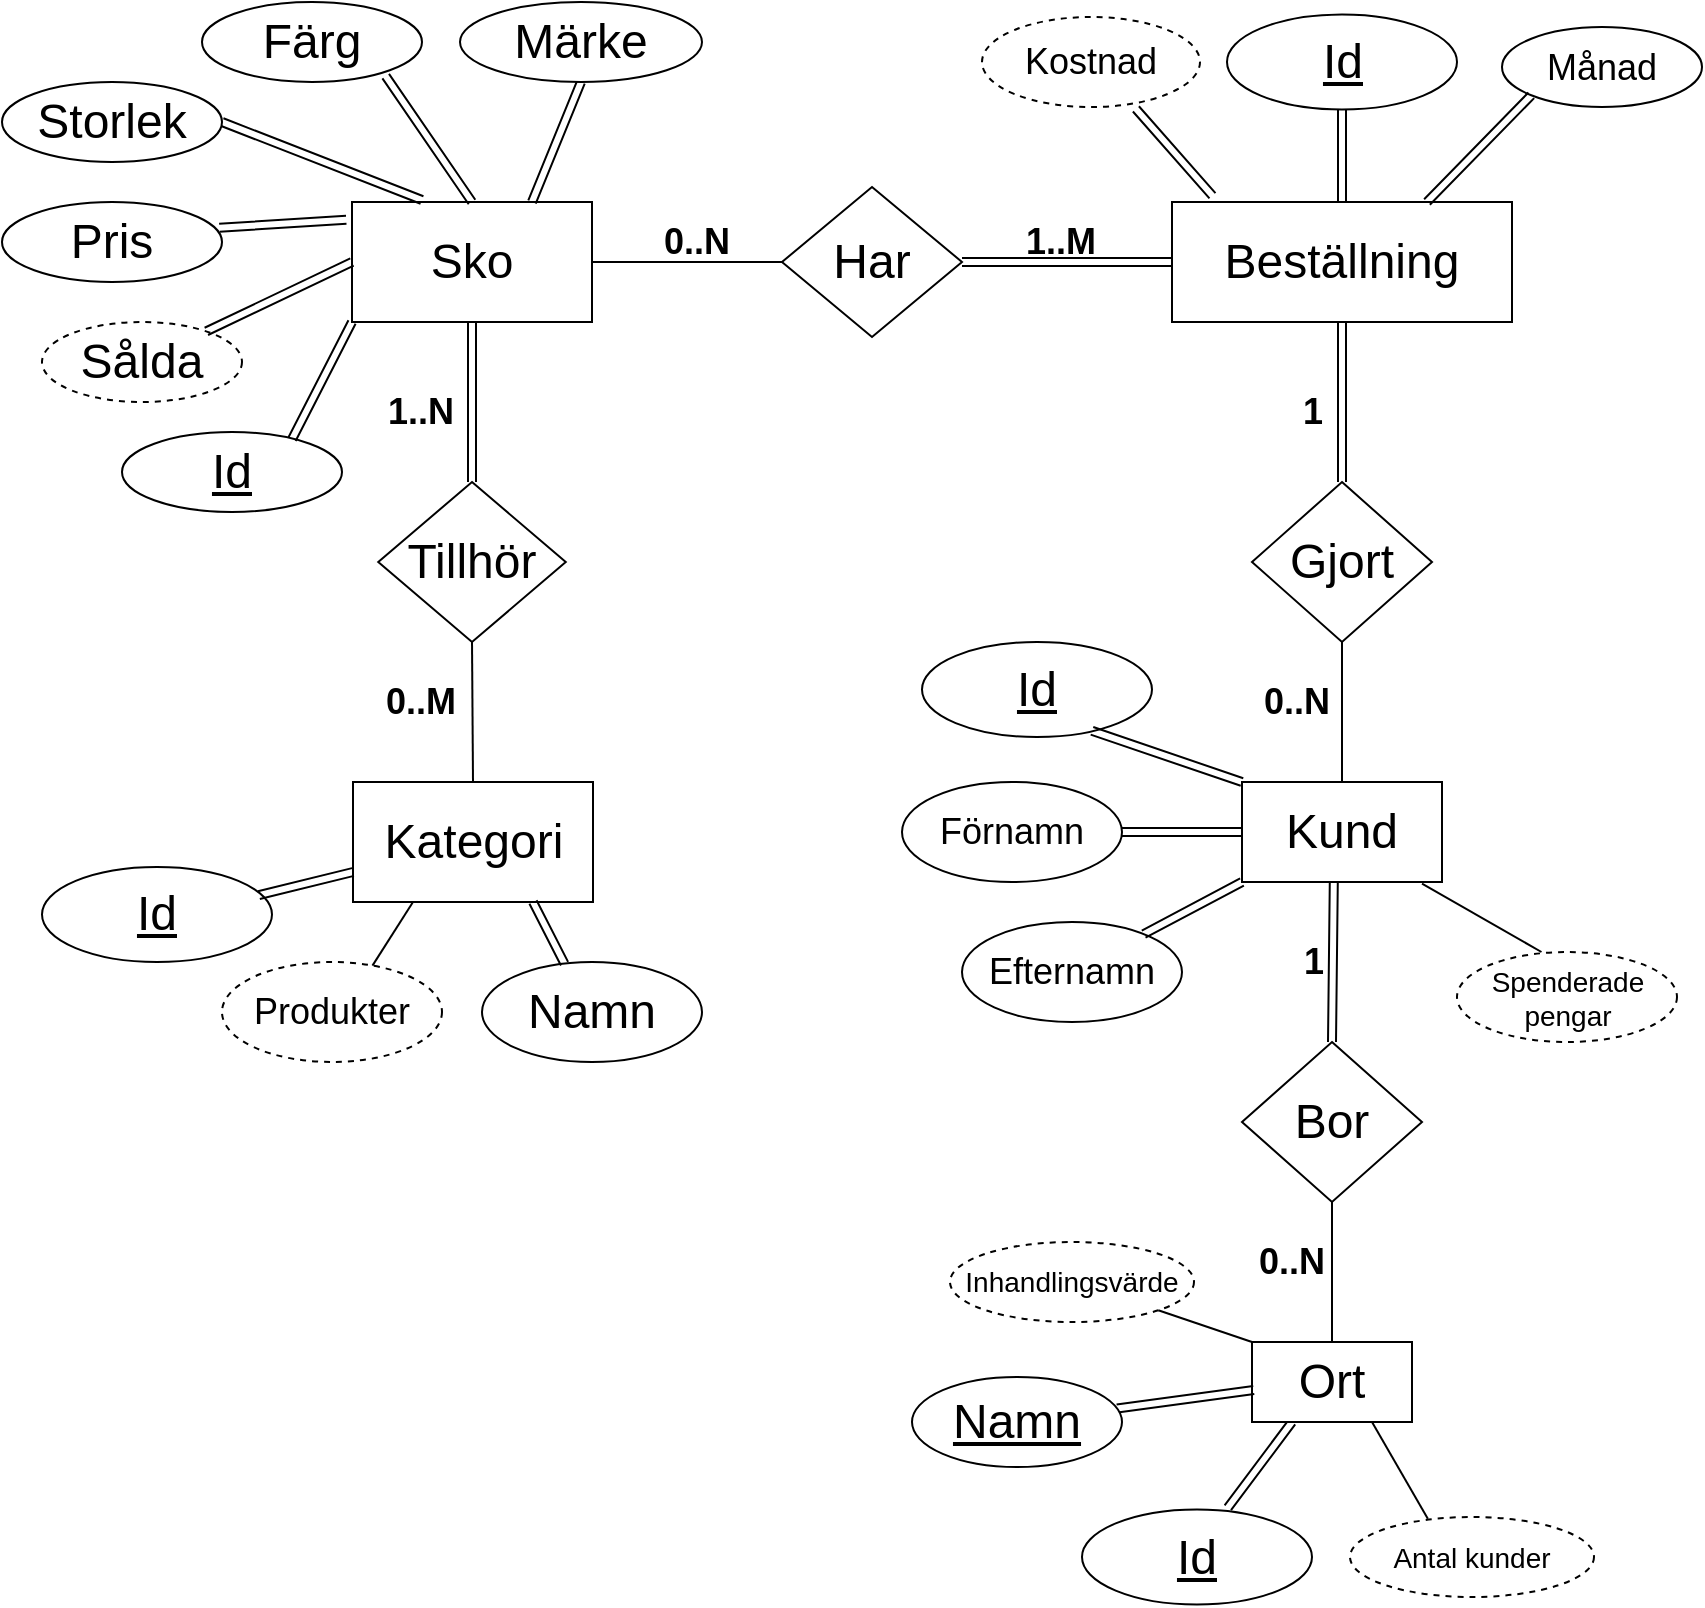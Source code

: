 <mxfile version="14.4.3" type="github">
  <diagram id="R2lEEEUBdFMjLlhIrx00" name="Page-1">
    <mxGraphModel dx="1172" dy="1155" grid="1" gridSize="10" guides="1" tooltips="1" connect="1" arrows="1" fold="1" page="1" pageScale="1" pageWidth="850" pageHeight="1100" math="0" shadow="0" extFonts="Permanent Marker^https://fonts.googleapis.com/css?family=Permanent+Marker">
      <root>
        <mxCell id="0" />
        <mxCell id="1" parent="0" />
        <mxCell id="O-Rrw1qbXzoUmUECSiZ4-1" style="rounded=0;orthogonalLoop=1;jettySize=auto;html=1;exitX=0.5;exitY=1;exitDx=0;exitDy=0;entryX=0.5;entryY=0;entryDx=0;entryDy=0;shape=link;" parent="1" source="O-Rrw1qbXzoUmUECSiZ4-2" target="O-Rrw1qbXzoUmUECSiZ4-3" edge="1">
          <mxGeometry relative="1" as="geometry" />
        </mxCell>
        <mxCell id="O-Rrw1qbXzoUmUECSiZ4-2" value="&lt;font style=&quot;font-size: 24px&quot;&gt;Sko&lt;/font&gt;" style="rounded=0;whiteSpace=wrap;html=1;" parent="1" vertex="1">
          <mxGeometry x="1025" y="100" width="120" height="60" as="geometry" />
        </mxCell>
        <mxCell id="O-Rrw1qbXzoUmUECSiZ4-3" value="&lt;font style=&quot;font-size: 24px&quot;&gt;Tillhör&lt;/font&gt;" style="rhombus;whiteSpace=wrap;html=1;" parent="1" vertex="1">
          <mxGeometry x="1038.13" y="240" width="93.75" height="80" as="geometry" />
        </mxCell>
        <mxCell id="O-Rrw1qbXzoUmUECSiZ4-5" value="&lt;font style=&quot;font-size: 24px&quot;&gt;Kategori&lt;/font&gt;" style="rounded=0;whiteSpace=wrap;html=1;" parent="1" vertex="1">
          <mxGeometry x="1025.5" y="390" width="120" height="60" as="geometry" />
        </mxCell>
        <mxCell id="O-Rrw1qbXzoUmUECSiZ4-6" value="" style="endArrow=none;html=1;entryX=0.5;entryY=1;entryDx=0;entryDy=0;exitX=0.5;exitY=0;exitDx=0;exitDy=0;" parent="1" source="O-Rrw1qbXzoUmUECSiZ4-5" target="O-Rrw1qbXzoUmUECSiZ4-3" edge="1">
          <mxGeometry width="50" height="50" relative="1" as="geometry">
            <mxPoint x="955" y="490" as="sourcePoint" />
            <mxPoint x="1005" y="440" as="targetPoint" />
          </mxGeometry>
        </mxCell>
        <mxCell id="O-Rrw1qbXzoUmUECSiZ4-7" value="&lt;font style=&quot;font-size: 18px&quot;&gt;&lt;b&gt;1..N&lt;/b&gt;&lt;/font&gt;" style="text;html=1;strokeColor=none;fillColor=none;align=center;verticalAlign=middle;whiteSpace=wrap;rounded=0;" parent="1" vertex="1">
          <mxGeometry x="1040" y="195" width="39" height="20" as="geometry" />
        </mxCell>
        <mxCell id="O-Rrw1qbXzoUmUECSiZ4-8" value="&lt;font style=&quot;font-size: 18px&quot;&gt;&lt;b&gt;0..M&lt;/b&gt;&lt;/font&gt;" style="text;html=1;strokeColor=none;fillColor=none;align=center;verticalAlign=middle;whiteSpace=wrap;rounded=0;" parent="1" vertex="1">
          <mxGeometry x="1032" y="340" width="55" height="20" as="geometry" />
        </mxCell>
        <mxCell id="O-Rrw1qbXzoUmUECSiZ4-37" style="shape=link;rounded=0;orthogonalLoop=1;jettySize=auto;html=1;exitX=0.988;exitY=0.321;exitDx=0;exitDy=0;entryX=-0.024;entryY=0.148;entryDx=0;entryDy=0;entryPerimeter=0;exitPerimeter=0;" parent="1" source="O-Rrw1qbXzoUmUECSiZ4-32" target="O-Rrw1qbXzoUmUECSiZ4-2" edge="1">
          <mxGeometry relative="1" as="geometry" />
        </mxCell>
        <mxCell id="O-Rrw1qbXzoUmUECSiZ4-32" value="&lt;font style=&quot;font-size: 24px&quot;&gt;Pris&lt;/font&gt;" style="ellipse;whiteSpace=wrap;html=1;" parent="1" vertex="1">
          <mxGeometry x="850" y="100" width="110" height="40" as="geometry" />
        </mxCell>
        <mxCell id="O-Rrw1qbXzoUmUECSiZ4-35" style="rounded=0;orthogonalLoop=1;jettySize=auto;html=1;exitX=0.835;exitY=0.926;exitDx=0;exitDy=0;shape=link;entryX=0.5;entryY=0;entryDx=0;entryDy=0;exitPerimeter=0;" parent="1" source="O-Rrw1qbXzoUmUECSiZ4-36" target="O-Rrw1qbXzoUmUECSiZ4-2" edge="1">
          <mxGeometry relative="1" as="geometry">
            <mxPoint x="1050" y="99" as="targetPoint" />
          </mxGeometry>
        </mxCell>
        <mxCell id="O-Rrw1qbXzoUmUECSiZ4-36" value="&lt;font style=&quot;font-size: 24px&quot;&gt;Färg&lt;/font&gt;" style="ellipse;whiteSpace=wrap;html=1;" parent="1" vertex="1">
          <mxGeometry x="950" width="110" height="40" as="geometry" />
        </mxCell>
        <mxCell id="O-Rrw1qbXzoUmUECSiZ4-41" style="edgeStyle=none;shape=link;rounded=0;orthogonalLoop=1;jettySize=auto;html=1;exitX=1;exitY=0.5;exitDx=0;exitDy=0;" parent="1" source="O-Rrw1qbXzoUmUECSiZ4-40" edge="1">
          <mxGeometry relative="1" as="geometry">
            <mxPoint x="1060" y="99" as="targetPoint" />
          </mxGeometry>
        </mxCell>
        <mxCell id="O-Rrw1qbXzoUmUECSiZ4-40" value="&lt;font style=&quot;font-size: 24px&quot;&gt;Storlek&lt;/font&gt;" style="ellipse;whiteSpace=wrap;html=1;" parent="1" vertex="1">
          <mxGeometry x="850" y="40" width="110" height="40" as="geometry" />
        </mxCell>
        <mxCell id="O-Rrw1qbXzoUmUECSiZ4-43" style="edgeStyle=none;shape=link;rounded=0;orthogonalLoop=1;jettySize=auto;html=1;exitX=0.5;exitY=1;exitDx=0;exitDy=0;entryX=0.75;entryY=0;entryDx=0;entryDy=0;" parent="1" source="O-Rrw1qbXzoUmUECSiZ4-42" target="O-Rrw1qbXzoUmUECSiZ4-2" edge="1">
          <mxGeometry relative="1" as="geometry">
            <mxPoint x="1090" y="98" as="targetPoint" />
          </mxGeometry>
        </mxCell>
        <mxCell id="O-Rrw1qbXzoUmUECSiZ4-42" value="&lt;font style=&quot;font-size: 24px&quot;&gt;Märke&lt;/font&gt;" style="ellipse;whiteSpace=wrap;html=1;" parent="1" vertex="1">
          <mxGeometry x="1079" width="121" height="40" as="geometry" />
        </mxCell>
        <mxCell id="O-Rrw1qbXzoUmUECSiZ4-50" value="&lt;font style=&quot;font-size: 24px&quot;&gt;Beställning&lt;/font&gt;" style="rounded=0;whiteSpace=wrap;html=1;" parent="1" vertex="1">
          <mxGeometry x="1435" y="100" width="170" height="60" as="geometry" />
        </mxCell>
        <mxCell id="O-Rrw1qbXzoUmUECSiZ4-53" value="&lt;font style=&quot;font-size: 24px&quot;&gt;Har&lt;/font&gt;" style="rhombus;whiteSpace=wrap;html=1;" parent="1" vertex="1">
          <mxGeometry x="1240" y="92.5" width="90" height="75" as="geometry" />
        </mxCell>
        <mxCell id="O-Rrw1qbXzoUmUECSiZ4-54" value="" style="endArrow=none;html=1;entryX=1;entryY=0.5;entryDx=0;entryDy=0;shape=link;" parent="1" target="O-Rrw1qbXzoUmUECSiZ4-53" edge="1">
          <mxGeometry width="50" height="50" relative="1" as="geometry">
            <mxPoint x="1435" y="130" as="sourcePoint" />
            <mxPoint x="1538.75" y="270" as="targetPoint" />
          </mxGeometry>
        </mxCell>
        <mxCell id="O-Rrw1qbXzoUmUECSiZ4-55" value="&lt;font style=&quot;font-size: 18px&quot;&gt;&lt;b&gt;1..M&lt;/b&gt;&lt;/font&gt;" style="text;html=1;strokeColor=none;fillColor=none;align=center;verticalAlign=middle;whiteSpace=wrap;rounded=0;" parent="1" vertex="1">
          <mxGeometry x="1360" y="110" width="39" height="20" as="geometry" />
        </mxCell>
        <mxCell id="O-Rrw1qbXzoUmUECSiZ4-56" value="&lt;font style=&quot;font-size: 18px&quot;&gt;&lt;b&gt;0..N&lt;/b&gt;&lt;/font&gt;" style="text;html=1;strokeColor=none;fillColor=none;align=center;verticalAlign=middle;whiteSpace=wrap;rounded=0;" parent="1" vertex="1">
          <mxGeometry x="1170" y="110" width="55" height="20" as="geometry" />
        </mxCell>
        <mxCell id="O-Rrw1qbXzoUmUECSiZ4-58" value="" style="endArrow=none;html=1;exitX=1;exitY=0.5;exitDx=0;exitDy=0;entryX=0;entryY=0.5;entryDx=0;entryDy=0;" parent="1" source="O-Rrw1qbXzoUmUECSiZ4-2" target="O-Rrw1qbXzoUmUECSiZ4-53" edge="1">
          <mxGeometry width="50" height="50" relative="1" as="geometry">
            <mxPoint x="1290" y="390" as="sourcePoint" />
            <mxPoint x="1303" y="245" as="targetPoint" />
          </mxGeometry>
        </mxCell>
        <mxCell id="O-Rrw1qbXzoUmUECSiZ4-61" value="&lt;font style=&quot;font-size: 18px&quot;&gt;Kostnad&lt;/font&gt;" style="ellipse;whiteSpace=wrap;html=1;align=center;dashed=1;" parent="1" vertex="1">
          <mxGeometry x="1340" y="7.5" width="109" height="45" as="geometry" />
        </mxCell>
        <mxCell id="O-Rrw1qbXzoUmUECSiZ4-62" value="" style="endArrow=none;html=1;entryX=0.706;entryY=1.021;entryDx=0;entryDy=0;exitX=0.119;exitY=-0.052;exitDx=0;exitDy=0;shape=link;exitPerimeter=0;entryPerimeter=0;" parent="1" source="O-Rrw1qbXzoUmUECSiZ4-50" target="O-Rrw1qbXzoUmUECSiZ4-61" edge="1">
          <mxGeometry width="50" height="50" relative="1" as="geometry">
            <mxPoint x="1570" y="360" as="sourcePoint" />
            <mxPoint x="1620" y="310" as="targetPoint" />
          </mxGeometry>
        </mxCell>
        <mxCell id="O-Rrw1qbXzoUmUECSiZ4-66" value="&lt;font style=&quot;font-size: 24px&quot;&gt;Gjort&lt;/font&gt;" style="rhombus;whiteSpace=wrap;html=1;" parent="1" vertex="1">
          <mxGeometry x="1475" y="240" width="90" height="80" as="geometry" />
        </mxCell>
        <mxCell id="O-Rrw1qbXzoUmUECSiZ4-67" value="" style="endArrow=none;html=1;entryX=0.5;entryY=1;entryDx=0;entryDy=0;shape=link;" parent="1" source="O-Rrw1qbXzoUmUECSiZ4-66" target="O-Rrw1qbXzoUmUECSiZ4-50" edge="1">
          <mxGeometry width="50" height="50" relative="1" as="geometry">
            <mxPoint x="1480" y="240" as="sourcePoint" />
            <mxPoint x="1530" y="190" as="targetPoint" />
          </mxGeometry>
        </mxCell>
        <mxCell id="O-Rrw1qbXzoUmUECSiZ4-68" value="&lt;span style=&quot;font-size: 18px&quot;&gt;&lt;b&gt;1&lt;/b&gt;&lt;/span&gt;" style="text;html=1;strokeColor=none;fillColor=none;align=center;verticalAlign=middle;whiteSpace=wrap;rounded=0;" parent="1" vertex="1">
          <mxGeometry x="1488" y="195" width="35" height="20" as="geometry" />
        </mxCell>
        <mxCell id="O-Rrw1qbXzoUmUECSiZ4-69" value="" style="endArrow=none;html=1;entryX=0.5;entryY=1;entryDx=0;entryDy=0;exitX=0.5;exitY=0;exitDx=0;exitDy=0;" parent="1" source="O-Rrw1qbXzoUmUECSiZ4-70" target="O-Rrw1qbXzoUmUECSiZ4-66" edge="1">
          <mxGeometry width="50" height="50" relative="1" as="geometry">
            <mxPoint x="1520" y="430" as="sourcePoint" />
            <mxPoint x="1560" y="380" as="targetPoint" />
          </mxGeometry>
        </mxCell>
        <mxCell id="O-Rrw1qbXzoUmUECSiZ4-70" value="&lt;font style=&quot;font-size: 24px&quot;&gt;Kund&lt;/font&gt;" style="rounded=0;whiteSpace=wrap;html=1;" parent="1" vertex="1">
          <mxGeometry x="1470" y="390" width="100" height="50" as="geometry" />
        </mxCell>
        <mxCell id="O-Rrw1qbXzoUmUECSiZ4-71" value="&lt;font style=&quot;font-size: 18px&quot;&gt;&lt;b&gt;0..N&lt;/b&gt;&lt;/font&gt;" style="text;html=1;strokeColor=none;fillColor=none;align=center;verticalAlign=middle;whiteSpace=wrap;rounded=0;" parent="1" vertex="1">
          <mxGeometry x="1475" y="340" width="45" height="20" as="geometry" />
        </mxCell>
        <mxCell id="O-Rrw1qbXzoUmUECSiZ4-74" value="" style="endArrow=none;html=1;entryX=0.459;entryY=0.994;entryDx=0;entryDy=0;shape=link;entryPerimeter=0;exitX=0.5;exitY=0;exitDx=0;exitDy=0;" parent="1" source="O-Rrw1qbXzoUmUECSiZ4-105" target="O-Rrw1qbXzoUmUECSiZ4-70" edge="1">
          <mxGeometry width="50" height="50" relative="1" as="geometry">
            <mxPoint x="1516" y="480" as="sourcePoint" />
            <mxPoint x="1400" y="300" as="targetPoint" />
          </mxGeometry>
        </mxCell>
        <mxCell id="O-Rrw1qbXzoUmUECSiZ4-75" value="&lt;font style=&quot;font-size: 14px&quot;&gt;Spenderade pengar&lt;/font&gt;" style="ellipse;whiteSpace=wrap;html=1;align=center;dashed=1;" parent="1" vertex="1">
          <mxGeometry x="1577.5" y="475" width="110" height="45" as="geometry" />
        </mxCell>
        <mxCell id="O-Rrw1qbXzoUmUECSiZ4-76" value="" style="endArrow=none;html=1;entryX=0.9;entryY=1.017;entryDx=0;entryDy=0;entryPerimeter=0;exitX=0.384;exitY=0;exitDx=0;exitDy=0;exitPerimeter=0;" parent="1" source="O-Rrw1qbXzoUmUECSiZ4-75" target="O-Rrw1qbXzoUmUECSiZ4-70" edge="1">
          <mxGeometry width="50" height="50" relative="1" as="geometry">
            <mxPoint x="1660" y="480" as="sourcePoint" />
            <mxPoint x="1710" y="430" as="targetPoint" />
          </mxGeometry>
        </mxCell>
        <mxCell id="O-Rrw1qbXzoUmUECSiZ4-78" value="&lt;font style=&quot;font-size: 24px&quot;&gt;Sålda&lt;/font&gt;" style="ellipse;whiteSpace=wrap;html=1;align=center;dashed=1;" parent="1" vertex="1">
          <mxGeometry x="870" y="160" width="100" height="40" as="geometry" />
        </mxCell>
        <mxCell id="O-Rrw1qbXzoUmUECSiZ4-79" value="" style="endArrow=none;html=1;entryX=0;entryY=0.5;entryDx=0;entryDy=0;shape=link;" parent="1" source="O-Rrw1qbXzoUmUECSiZ4-78" target="O-Rrw1qbXzoUmUECSiZ4-2" edge="1">
          <mxGeometry width="50" height="50" relative="1" as="geometry">
            <mxPoint x="750" y="270" as="sourcePoint" />
            <mxPoint x="800" y="220" as="targetPoint" />
          </mxGeometry>
        </mxCell>
        <mxCell id="O-Rrw1qbXzoUmUECSiZ4-81" value="&lt;font style=&quot;font-size: 18px&quot;&gt;Månad&lt;/font&gt;" style="ellipse;whiteSpace=wrap;html=1;" parent="1" vertex="1">
          <mxGeometry x="1600" y="12.5" width="100" height="40" as="geometry" />
        </mxCell>
        <mxCell id="O-Rrw1qbXzoUmUECSiZ4-82" value="" style="endArrow=none;html=1;entryX=0;entryY=1;entryDx=0;entryDy=0;exitX=0.75;exitY=0;exitDx=0;exitDy=0;shape=link;" parent="1" source="O-Rrw1qbXzoUmUECSiZ4-50" target="O-Rrw1qbXzoUmUECSiZ4-81" edge="1">
          <mxGeometry width="50" height="50" relative="1" as="geometry">
            <mxPoint x="1600" y="390" as="sourcePoint" />
            <mxPoint x="1650" y="340" as="targetPoint" />
          </mxGeometry>
        </mxCell>
        <mxCell id="O-Rrw1qbXzoUmUECSiZ4-84" value="&lt;font style=&quot;font-size: 18px&quot;&gt;Produkter&lt;/font&gt;" style="ellipse;whiteSpace=wrap;html=1;align=center;dashed=1;" parent="1" vertex="1">
          <mxGeometry x="960" y="480" width="110" height="50" as="geometry" />
        </mxCell>
        <mxCell id="O-Rrw1qbXzoUmUECSiZ4-85" value="" style="endArrow=none;html=1;exitX=0.684;exitY=0.036;exitDx=0;exitDy=0;entryX=0.25;entryY=1;entryDx=0;entryDy=0;exitPerimeter=0;" parent="1" source="O-Rrw1qbXzoUmUECSiZ4-84" target="O-Rrw1qbXzoUmUECSiZ4-5" edge="1">
          <mxGeometry width="50" height="50" relative="1" as="geometry">
            <mxPoint x="1360" y="290" as="sourcePoint" />
            <mxPoint x="1410" y="240" as="targetPoint" />
          </mxGeometry>
        </mxCell>
        <mxCell id="O-Rrw1qbXzoUmUECSiZ4-86" value="&lt;font style=&quot;font-size: 24px&quot;&gt;Namn&lt;/font&gt;" style="ellipse;whiteSpace=wrap;html=1;" parent="1" vertex="1">
          <mxGeometry x="1090" y="480" width="110" height="50" as="geometry" />
        </mxCell>
        <mxCell id="O-Rrw1qbXzoUmUECSiZ4-87" value="" style="endArrow=none;html=1;entryX=0.75;entryY=1;entryDx=0;entryDy=0;exitX=0.375;exitY=0.017;exitDx=0;exitDy=0;exitPerimeter=0;shape=link;" parent="1" source="O-Rrw1qbXzoUmUECSiZ4-86" target="O-Rrw1qbXzoUmUECSiZ4-5" edge="1">
          <mxGeometry width="50" height="50" relative="1" as="geometry">
            <mxPoint x="1130" y="483" as="sourcePoint" />
            <mxPoint x="1250" y="400" as="targetPoint" />
          </mxGeometry>
        </mxCell>
        <mxCell id="O-Rrw1qbXzoUmUECSiZ4-88" value="&lt;font style=&quot;font-size: 18px&quot;&gt;Förnamn&lt;/font&gt;" style="ellipse;whiteSpace=wrap;html=1;" parent="1" vertex="1">
          <mxGeometry x="1300" y="390" width="110" height="50" as="geometry" />
        </mxCell>
        <mxCell id="O-Rrw1qbXzoUmUECSiZ4-89" value="" style="endArrow=none;html=1;entryX=0;entryY=0.5;entryDx=0;entryDy=0;exitX=1;exitY=0.5;exitDx=0;exitDy=0;shape=link;" parent="1" source="O-Rrw1qbXzoUmUECSiZ4-88" target="O-Rrw1qbXzoUmUECSiZ4-70" edge="1">
          <mxGeometry width="50" height="50" relative="1" as="geometry">
            <mxPoint x="1399" y="495" as="sourcePoint" />
            <mxPoint x="1449" y="445" as="targetPoint" />
          </mxGeometry>
        </mxCell>
        <mxCell id="O-Rrw1qbXzoUmUECSiZ4-90" value="&lt;font style=&quot;font-size: 18px&quot;&gt;Efternamn&lt;/font&gt;" style="ellipse;whiteSpace=wrap;html=1;" parent="1" vertex="1">
          <mxGeometry x="1330" y="460" width="110" height="50" as="geometry" />
        </mxCell>
        <mxCell id="O-Rrw1qbXzoUmUECSiZ4-91" value="" style="endArrow=none;html=1;entryX=0;entryY=1;entryDx=0;entryDy=0;shape=link;" parent="1" source="O-Rrw1qbXzoUmUECSiZ4-90" target="O-Rrw1qbXzoUmUECSiZ4-70" edge="1">
          <mxGeometry width="50" height="50" relative="1" as="geometry">
            <mxPoint x="1260" y="500" as="sourcePoint" />
            <mxPoint x="1310" y="450" as="targetPoint" />
          </mxGeometry>
        </mxCell>
        <mxCell id="O-Rrw1qbXzoUmUECSiZ4-95" value="&lt;font style=&quot;font-size: 24px&quot;&gt;&lt;u&gt;Id&lt;/u&gt;&lt;/font&gt;" style="ellipse;whiteSpace=wrap;html=1;" parent="1" vertex="1">
          <mxGeometry x="910" y="215" width="110" height="40" as="geometry" />
        </mxCell>
        <mxCell id="O-Rrw1qbXzoUmUECSiZ4-96" value="" style="endArrow=none;html=1;entryX=0;entryY=1;entryDx=0;entryDy=0;shape=link;exitX=0.773;exitY=0.089;exitDx=0;exitDy=0;exitPerimeter=0;" parent="1" source="O-Rrw1qbXzoUmUECSiZ4-95" target="O-Rrw1qbXzoUmUECSiZ4-2" edge="1">
          <mxGeometry width="50" height="50" relative="1" as="geometry">
            <mxPoint x="920" y="310" as="sourcePoint" />
            <mxPoint x="992.809" y="275.304" as="targetPoint" />
          </mxGeometry>
        </mxCell>
        <mxCell id="O-Rrw1qbXzoUmUECSiZ4-97" value="" style="endArrow=none;html=1;entryX=0.5;entryY=0;entryDx=0;entryDy=0;shape=link;exitX=0.5;exitY=1;exitDx=0;exitDy=0;" parent="1" source="O-Rrw1qbXzoUmUECSiZ4-98" target="O-Rrw1qbXzoUmUECSiZ4-50" edge="1">
          <mxGeometry width="50" height="50" relative="1" as="geometry">
            <mxPoint x="1540" y="30" as="sourcePoint" />
            <mxPoint x="1462.809" y="225.304" as="targetPoint" />
          </mxGeometry>
        </mxCell>
        <mxCell id="O-Rrw1qbXzoUmUECSiZ4-98" value="&lt;font style=&quot;font-size: 24px&quot;&gt;&lt;u&gt;Id&lt;/u&gt;&lt;/font&gt;" style="ellipse;whiteSpace=wrap;html=1;" parent="1" vertex="1">
          <mxGeometry x="1462.5" y="6.25" width="115" height="47.5" as="geometry" />
        </mxCell>
        <mxCell id="O-Rrw1qbXzoUmUECSiZ4-99" value="&lt;font style=&quot;font-size: 24px&quot;&gt;&lt;u&gt;Id&lt;/u&gt;&lt;/font&gt;" style="ellipse;whiteSpace=wrap;html=1;" parent="1" vertex="1">
          <mxGeometry x="1310" y="320" width="115" height="47.5" as="geometry" />
        </mxCell>
        <mxCell id="O-Rrw1qbXzoUmUECSiZ4-100" value="" style="endArrow=none;html=1;entryX=0.739;entryY=0.935;entryDx=0;entryDy=0;shape=link;exitX=0;exitY=0;exitDx=0;exitDy=0;entryPerimeter=0;" parent="1" source="O-Rrw1qbXzoUmUECSiZ4-70" target="O-Rrw1qbXzoUmUECSiZ4-99" edge="1">
          <mxGeometry width="50" height="50" relative="1" as="geometry">
            <mxPoint x="1340" y="180" as="sourcePoint" />
            <mxPoint x="1340" y="226.25" as="targetPoint" />
          </mxGeometry>
        </mxCell>
        <mxCell id="O-Rrw1qbXzoUmUECSiZ4-101" value="&lt;font style=&quot;font-size: 24px&quot;&gt;&lt;u&gt;Id&lt;/u&gt;&lt;/font&gt;" style="ellipse;whiteSpace=wrap;html=1;" parent="1" vertex="1">
          <mxGeometry x="870" y="432.5" width="115" height="47.5" as="geometry" />
        </mxCell>
        <mxCell id="O-Rrw1qbXzoUmUECSiZ4-102" value="" style="endArrow=none;html=1;entryX=0.943;entryY=0.296;entryDx=0;entryDy=0;shape=link;exitX=0;exitY=0.75;exitDx=0;exitDy=0;entryPerimeter=0;" parent="1" source="O-Rrw1qbXzoUmUECSiZ4-5" target="O-Rrw1qbXzoUmUECSiZ4-101" edge="1">
          <mxGeometry width="50" height="50" relative="1" as="geometry">
            <mxPoint x="900" y="470" as="sourcePoint" />
            <mxPoint x="824.985" y="444.413" as="targetPoint" />
          </mxGeometry>
        </mxCell>
        <mxCell id="O-Rrw1qbXzoUmUECSiZ4-103" value="&lt;font style=&quot;font-size: 14px&quot;&gt;Inhandlingsvärde&lt;/font&gt;" style="ellipse;whiteSpace=wrap;html=1;align=center;dashed=1;" parent="1" vertex="1">
          <mxGeometry x="1324" y="620" width="122" height="40" as="geometry" />
        </mxCell>
        <mxCell id="O-Rrw1qbXzoUmUECSiZ4-104" value="" style="endArrow=none;html=1;entryX=0;entryY=0;entryDx=0;entryDy=0;exitX=1;exitY=1;exitDx=0;exitDy=0;" parent="1" source="O-Rrw1qbXzoUmUECSiZ4-103" target="O-Rrw1qbXzoUmUECSiZ4-106" edge="1">
          <mxGeometry width="50" height="50" relative="1" as="geometry">
            <mxPoint x="1330" y="560" as="sourcePoint" />
            <mxPoint x="1390" y="530" as="targetPoint" />
          </mxGeometry>
        </mxCell>
        <mxCell id="O-Rrw1qbXzoUmUECSiZ4-105" value="&lt;font style=&quot;font-size: 24px&quot;&gt;Bor&lt;/font&gt;" style="rhombus;whiteSpace=wrap;html=1;" parent="1" vertex="1">
          <mxGeometry x="1470" y="520" width="90" height="80" as="geometry" />
        </mxCell>
        <mxCell id="O-Rrw1qbXzoUmUECSiZ4-114" style="edgeStyle=none;shape=link;rounded=0;orthogonalLoop=1;jettySize=auto;html=1;exitX=0.25;exitY=1;exitDx=0;exitDy=0;entryX=0.634;entryY=-0.018;entryDx=0;entryDy=0;entryPerimeter=0;" parent="1" source="O-Rrw1qbXzoUmUECSiZ4-106" target="O-Rrw1qbXzoUmUECSiZ4-113" edge="1">
          <mxGeometry relative="1" as="geometry" />
        </mxCell>
        <mxCell id="O-Rrw1qbXzoUmUECSiZ4-106" value="&lt;font style=&quot;font-size: 24px&quot;&gt;Ort&lt;/font&gt;" style="rounded=0;whiteSpace=wrap;html=1;" parent="1" vertex="1">
          <mxGeometry x="1475" y="670" width="80" height="40" as="geometry" />
        </mxCell>
        <mxCell id="O-Rrw1qbXzoUmUECSiZ4-108" value="&lt;font style=&quot;font-size: 18px&quot;&gt;&lt;b&gt;1&lt;/b&gt;&lt;/font&gt;" style="text;html=1;strokeColor=none;fillColor=none;align=center;verticalAlign=middle;whiteSpace=wrap;rounded=0;" parent="1" vertex="1">
          <mxGeometry x="1485.5" y="470" width="40" height="20" as="geometry" />
        </mxCell>
        <mxCell id="O-Rrw1qbXzoUmUECSiZ4-109" value="" style="endArrow=none;html=1;entryX=0.5;entryY=1;entryDx=0;entryDy=0;exitX=0.5;exitY=0;exitDx=0;exitDy=0;" parent="1" source="O-Rrw1qbXzoUmUECSiZ4-106" target="O-Rrw1qbXzoUmUECSiZ4-105" edge="1">
          <mxGeometry width="50" height="50" relative="1" as="geometry">
            <mxPoint x="1270" y="720" as="sourcePoint" />
            <mxPoint x="1320" y="670" as="targetPoint" />
          </mxGeometry>
        </mxCell>
        <mxCell id="O-Rrw1qbXzoUmUECSiZ4-110" value="&lt;font style=&quot;font-size: 18px&quot;&gt;&lt;b&gt;0..N&lt;/b&gt;&lt;/font&gt;" style="text;html=1;strokeColor=none;fillColor=none;align=center;verticalAlign=middle;whiteSpace=wrap;rounded=0;" parent="1" vertex="1">
          <mxGeometry x="1475" y="620" width="40" height="20" as="geometry" />
        </mxCell>
        <mxCell id="O-Rrw1qbXzoUmUECSiZ4-112" style="edgeStyle=none;shape=link;rounded=0;orthogonalLoop=1;jettySize=auto;html=1;entryX=0.011;entryY=0.6;entryDx=0;entryDy=0;entryPerimeter=0;" parent="1" source="O-Rrw1qbXzoUmUECSiZ4-111" target="O-Rrw1qbXzoUmUECSiZ4-106" edge="1">
          <mxGeometry relative="1" as="geometry" />
        </mxCell>
        <mxCell id="O-Rrw1qbXzoUmUECSiZ4-111" value="&lt;font style=&quot;font-size: 24px&quot;&gt;&lt;u&gt;Namn&lt;/u&gt;&lt;/font&gt;" style="ellipse;whiteSpace=wrap;html=1;" parent="1" vertex="1">
          <mxGeometry x="1305" y="687.5" width="105" height="45" as="geometry" />
        </mxCell>
        <mxCell id="O-Rrw1qbXzoUmUECSiZ4-113" value="&lt;font style=&quot;font-size: 24px&quot;&gt;&lt;u&gt;Id&lt;/u&gt;&lt;/font&gt;" style="ellipse;whiteSpace=wrap;html=1;" parent="1" vertex="1">
          <mxGeometry x="1390" y="753.75" width="115" height="47.5" as="geometry" />
        </mxCell>
        <mxCell id="O-Rrw1qbXzoUmUECSiZ4-115" value="&lt;font style=&quot;font-size: 14px&quot;&gt;Antal kunder&lt;/font&gt;" style="ellipse;whiteSpace=wrap;html=1;align=center;dashed=1;" parent="1" vertex="1">
          <mxGeometry x="1524" y="757.5" width="122" height="40" as="geometry" />
        </mxCell>
        <mxCell id="O-Rrw1qbXzoUmUECSiZ4-116" value="" style="endArrow=none;html=1;entryX=0.75;entryY=1;entryDx=0;entryDy=0;exitX=0.319;exitY=0.021;exitDx=0;exitDy=0;exitPerimeter=0;" parent="1" source="O-Rrw1qbXzoUmUECSiZ4-115" target="O-Rrw1qbXzoUmUECSiZ4-106" edge="1">
          <mxGeometry width="50" height="50" relative="1" as="geometry">
            <mxPoint x="1170" y="760" as="sourcePoint" />
            <mxPoint x="1220" y="710" as="targetPoint" />
          </mxGeometry>
        </mxCell>
      </root>
    </mxGraphModel>
  </diagram>
</mxfile>
